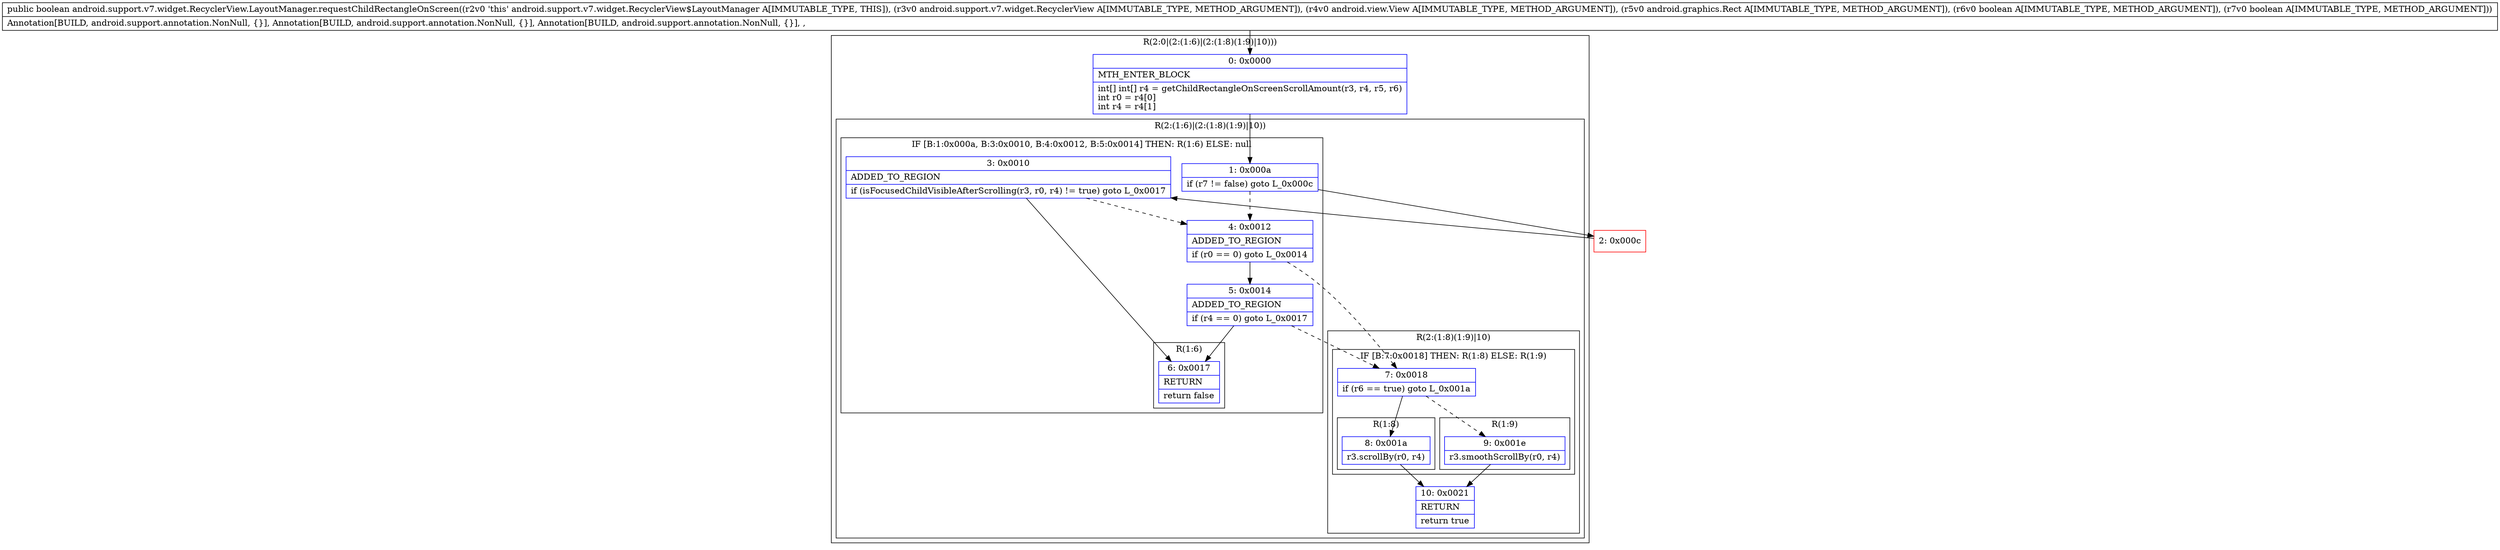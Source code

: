 digraph "CFG forandroid.support.v7.widget.RecyclerView.LayoutManager.requestChildRectangleOnScreen(Landroid\/support\/v7\/widget\/RecyclerView;Landroid\/view\/View;Landroid\/graphics\/Rect;ZZ)Z" {
subgraph cluster_Region_49427036 {
label = "R(2:0|(2:(1:6)|(2:(1:8)(1:9)|10)))";
node [shape=record,color=blue];
Node_0 [shape=record,label="{0\:\ 0x0000|MTH_ENTER_BLOCK\l|int[] int[] r4 = getChildRectangleOnScreenScrollAmount(r3, r4, r5, r6)\lint r0 = r4[0]\lint r4 = r4[1]\l}"];
subgraph cluster_Region_1611571032 {
label = "R(2:(1:6)|(2:(1:8)(1:9)|10))";
node [shape=record,color=blue];
subgraph cluster_IfRegion_1801167298 {
label = "IF [B:1:0x000a, B:3:0x0010, B:4:0x0012, B:5:0x0014] THEN: R(1:6) ELSE: null";
node [shape=record,color=blue];
Node_1 [shape=record,label="{1\:\ 0x000a|if (r7 != false) goto L_0x000c\l}"];
Node_3 [shape=record,label="{3\:\ 0x0010|ADDED_TO_REGION\l|if (isFocusedChildVisibleAfterScrolling(r3, r0, r4) != true) goto L_0x0017\l}"];
Node_4 [shape=record,label="{4\:\ 0x0012|ADDED_TO_REGION\l|if (r0 == 0) goto L_0x0014\l}"];
Node_5 [shape=record,label="{5\:\ 0x0014|ADDED_TO_REGION\l|if (r4 == 0) goto L_0x0017\l}"];
subgraph cluster_Region_1189075912 {
label = "R(1:6)";
node [shape=record,color=blue];
Node_6 [shape=record,label="{6\:\ 0x0017|RETURN\l|return false\l}"];
}
}
subgraph cluster_Region_694532352 {
label = "R(2:(1:8)(1:9)|10)";
node [shape=record,color=blue];
subgraph cluster_IfRegion_1815734946 {
label = "IF [B:7:0x0018] THEN: R(1:8) ELSE: R(1:9)";
node [shape=record,color=blue];
Node_7 [shape=record,label="{7\:\ 0x0018|if (r6 == true) goto L_0x001a\l}"];
subgraph cluster_Region_1644439550 {
label = "R(1:8)";
node [shape=record,color=blue];
Node_8 [shape=record,label="{8\:\ 0x001a|r3.scrollBy(r0, r4)\l}"];
}
subgraph cluster_Region_652049054 {
label = "R(1:9)";
node [shape=record,color=blue];
Node_9 [shape=record,label="{9\:\ 0x001e|r3.smoothScrollBy(r0, r4)\l}"];
}
}
Node_10 [shape=record,label="{10\:\ 0x0021|RETURN\l|return true\l}"];
}
}
}
Node_2 [shape=record,color=red,label="{2\:\ 0x000c}"];
MethodNode[shape=record,label="{public boolean android.support.v7.widget.RecyclerView.LayoutManager.requestChildRectangleOnScreen((r2v0 'this' android.support.v7.widget.RecyclerView$LayoutManager A[IMMUTABLE_TYPE, THIS]), (r3v0 android.support.v7.widget.RecyclerView A[IMMUTABLE_TYPE, METHOD_ARGUMENT]), (r4v0 android.view.View A[IMMUTABLE_TYPE, METHOD_ARGUMENT]), (r5v0 android.graphics.Rect A[IMMUTABLE_TYPE, METHOD_ARGUMENT]), (r6v0 boolean A[IMMUTABLE_TYPE, METHOD_ARGUMENT]), (r7v0 boolean A[IMMUTABLE_TYPE, METHOD_ARGUMENT]))  | Annotation[BUILD, android.support.annotation.NonNull, \{\}], Annotation[BUILD, android.support.annotation.NonNull, \{\}], Annotation[BUILD, android.support.annotation.NonNull, \{\}], , \l}"];
MethodNode -> Node_0;
Node_0 -> Node_1;
Node_1 -> Node_2;
Node_1 -> Node_4[style=dashed];
Node_3 -> Node_4[style=dashed];
Node_3 -> Node_6;
Node_4 -> Node_5;
Node_4 -> Node_7[style=dashed];
Node_5 -> Node_6;
Node_5 -> Node_7[style=dashed];
Node_7 -> Node_8;
Node_7 -> Node_9[style=dashed];
Node_8 -> Node_10;
Node_9 -> Node_10;
Node_2 -> Node_3;
}

